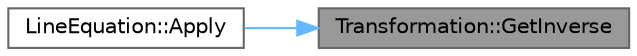 digraph "Transformation::GetInverse"
{
 // LATEX_PDF_SIZE
  bgcolor="transparent";
  edge [fontname=Helvetica,fontsize=10,labelfontname=Helvetica,labelfontsize=10];
  node [fontname=Helvetica,fontsize=10,shape=box,height=0.2,width=0.9];
  rankdir="RL";
  Node1 [label="Transformation::GetInverse",height=0.2,width=0.4,color="gray40", fillcolor="grey60", style="filled", fontcolor="black",tooltip="Calculate inverse of transformation."];
  Node1 -> Node2 [dir="back",color="steelblue1",style="solid"];
  Node2 [label="LineEquation::Apply",height=0.2,width=0.4,color="grey40", fillcolor="white", style="filled",URL="$struct_line_equation.html#adb9d9d9e24ffea16524aff477253e337",tooltip="Apply transformation to a conic equation."];
}
